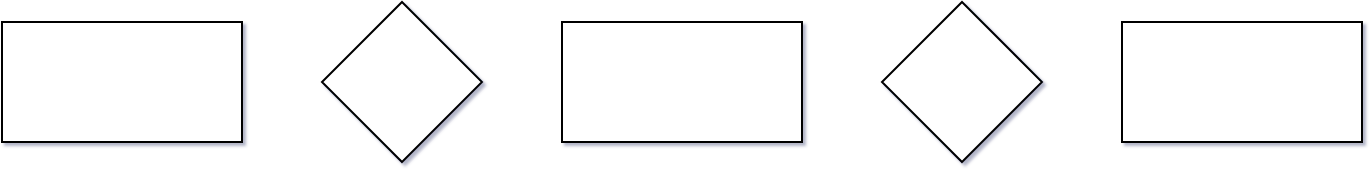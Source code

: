 <mxfile version="26.0.14">
  <diagram name="Page-1" id="-73KAZ-jp16Jp66tYkBc">
    <mxGraphModel dx="1134" dy="600" grid="1" gridSize="10" guides="1" tooltips="1" connect="1" arrows="1" fold="1" page="1" pageScale="1" pageWidth="850" pageHeight="1100" background="#ffffff" math="0" shadow="1">
      <root>
        <mxCell id="0" />
        <mxCell id="1" parent="0" />
        <mxCell id="HU9ENwudb09Pc6d5kq8a-1" value="" style="rounded=0;whiteSpace=wrap;html=1;" vertex="1" parent="1">
          <mxGeometry x="360" y="190" width="120" height="60" as="geometry" />
        </mxCell>
        <mxCell id="HU9ENwudb09Pc6d5kq8a-2" value="" style="rounded=0;whiteSpace=wrap;html=1;" vertex="1" parent="1">
          <mxGeometry x="80" y="190" width="120" height="60" as="geometry" />
        </mxCell>
        <mxCell id="HU9ENwudb09Pc6d5kq8a-3" value="" style="rounded=0;whiteSpace=wrap;html=1;" vertex="1" parent="1">
          <mxGeometry x="640" y="190" width="120" height="60" as="geometry" />
        </mxCell>
        <mxCell id="HU9ENwudb09Pc6d5kq8a-4" value="" style="rhombus;whiteSpace=wrap;html=1;" vertex="1" parent="1">
          <mxGeometry x="240" y="180" width="80" height="80" as="geometry" />
        </mxCell>
        <mxCell id="HU9ENwudb09Pc6d5kq8a-5" value="" style="rhombus;whiteSpace=wrap;html=1;" vertex="1" parent="1">
          <mxGeometry x="520" y="180" width="80" height="80" as="geometry" />
        </mxCell>
      </root>
    </mxGraphModel>
  </diagram>
</mxfile>
